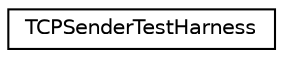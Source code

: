 digraph "类继承关系图"
{
 // LATEX_PDF_SIZE
  edge [fontname="Helvetica",fontsize="10",labelfontname="Helvetica",labelfontsize="10"];
  node [fontname="Helvetica",fontsize="10",shape=record];
  rankdir="LR";
  Node0 [label="TCPSenderTestHarness",height=0.2,width=0.4,color="black", fillcolor="white", style="filled",URL="$classTCPSenderTestHarness.html",tooltip=" "];
}

